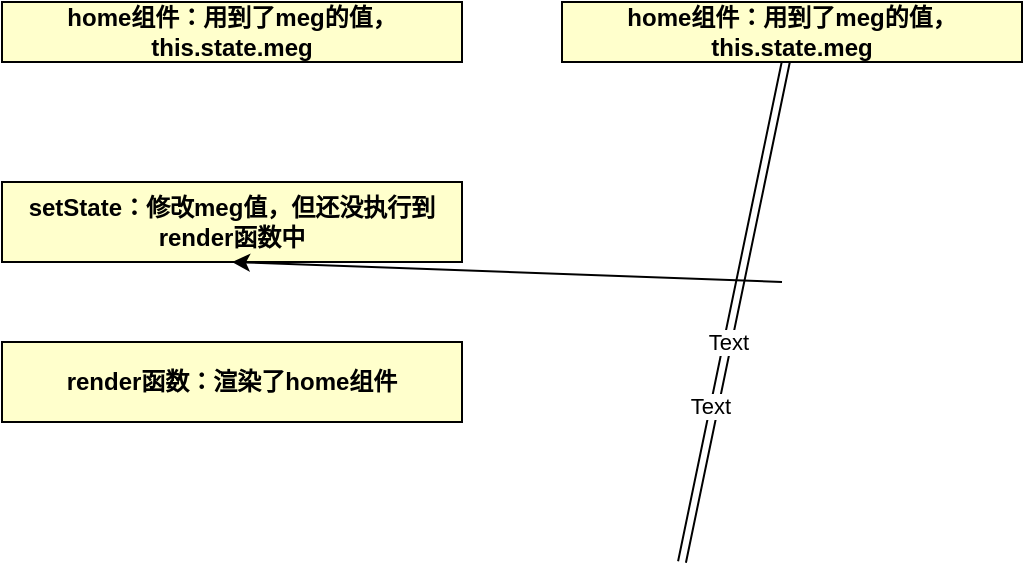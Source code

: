 <mxfile>
    <diagram id="J9l-J37EI4IVKd0rpUry" name="第 1 页">
        <mxGraphModel dx="607" dy="443" grid="1" gridSize="10" guides="1" tooltips="1" connect="1" arrows="1" fold="1" page="1" pageScale="1" pageWidth="827" pageHeight="1169" background="#ffffff" math="0" shadow="0">
            <root>
                <mxCell id="0"/>
                <mxCell id="1" parent="0"/>
                <mxCell id="2" value="&lt;span style=&quot;background-color: initial; text-align: left;&quot;&gt;setState：修改meg值，但还没执行到render函数中&lt;/span&gt;&lt;br&gt;&lt;div style=&quot;text-align: left;&quot;&gt;&lt;/div&gt;" style="rounded=0;whiteSpace=wrap;html=1;fillColor=#FFFFCC;fontStyle=1;fontColor=#000000;" vertex="1" parent="1">
                    <mxGeometry x="100" y="410" width="230" height="40" as="geometry"/>
                </mxCell>
                <mxCell id="6" value="render函数：渲染了home组件" style="rounded=0;whiteSpace=wrap;html=1;fillColor=#FFFFCC;fontStyle=1;fontColor=#000000;" vertex="1" parent="1">
                    <mxGeometry x="100" y="490" width="230" height="40" as="geometry"/>
                </mxCell>
                <mxCell id="8" style="edgeStyle=none;html=1;fontColor=#000000;entryX=0.5;entryY=1;entryDx=0;entryDy=0;labelBorderColor=#FF0000;" edge="1" parent="1" target="2">
                    <mxGeometry relative="1" as="geometry">
                        <mxPoint x="320" y="400" as="targetPoint"/>
                        <mxPoint x="490" y="460" as="sourcePoint"/>
                    </mxGeometry>
                </mxCell>
                <mxCell id="11" value="" style="edgeStyle=none;shape=link;labelBorderColor=#66FFFF;fontColor=none;labelBackgroundColor=none;noLabel=1;" edge="1" parent="1" target="10">
                    <mxGeometry relative="1" as="geometry">
                        <mxPoint x="440" y="600" as="sourcePoint"/>
                    </mxGeometry>
                </mxCell>
                <mxCell id="12" value="Text" style="edgeLabel;html=1;align=center;verticalAlign=middle;resizable=0;points=[];fontColor=none;" vertex="1" connectable="0" parent="11">
                    <mxGeometry x="-0.12" relative="1" as="geometry">
                        <mxPoint as="offset"/>
                    </mxGeometry>
                </mxCell>
                <mxCell id="13" value="Text" style="edgeLabel;html=1;align=center;verticalAlign=middle;resizable=0;points=[];fontColor=none;" vertex="1" connectable="0" parent="11">
                    <mxGeometry x="-0.379" y="2" relative="1" as="geometry">
                        <mxPoint as="offset"/>
                    </mxGeometry>
                </mxCell>
                <mxCell id="7" value="&lt;div style=&quot;&quot;&gt;&lt;span style=&quot;background-color: initial;&quot;&gt;home组件：用到了meg的值，this.state.meg&lt;/span&gt;&lt;/div&gt;&lt;div style=&quot;text-align: left;&quot;&gt;&lt;/div&gt;" style="rounded=0;whiteSpace=wrap;html=1;fillColor=#FFFFCC;fontStyle=1;fontColor=#000000;" vertex="1" parent="1">
                    <mxGeometry x="100" y="320" width="230" height="30" as="geometry"/>
                </mxCell>
                <mxCell id="10" value="&lt;div style=&quot;&quot;&gt;&lt;span style=&quot;background-color: initial;&quot;&gt;home组件：用到了meg的值，this.state.meg&lt;/span&gt;&lt;/div&gt;&lt;div style=&quot;text-align: left;&quot;&gt;&lt;/div&gt;" style="rounded=0;whiteSpace=wrap;html=1;fillColor=#FFFFCC;fontStyle=1;fontColor=#000000;" vertex="1" parent="1">
                    <mxGeometry x="380" y="320" width="230" height="30" as="geometry"/>
                </mxCell>
            </root>
        </mxGraphModel>
    </diagram>
</mxfile>